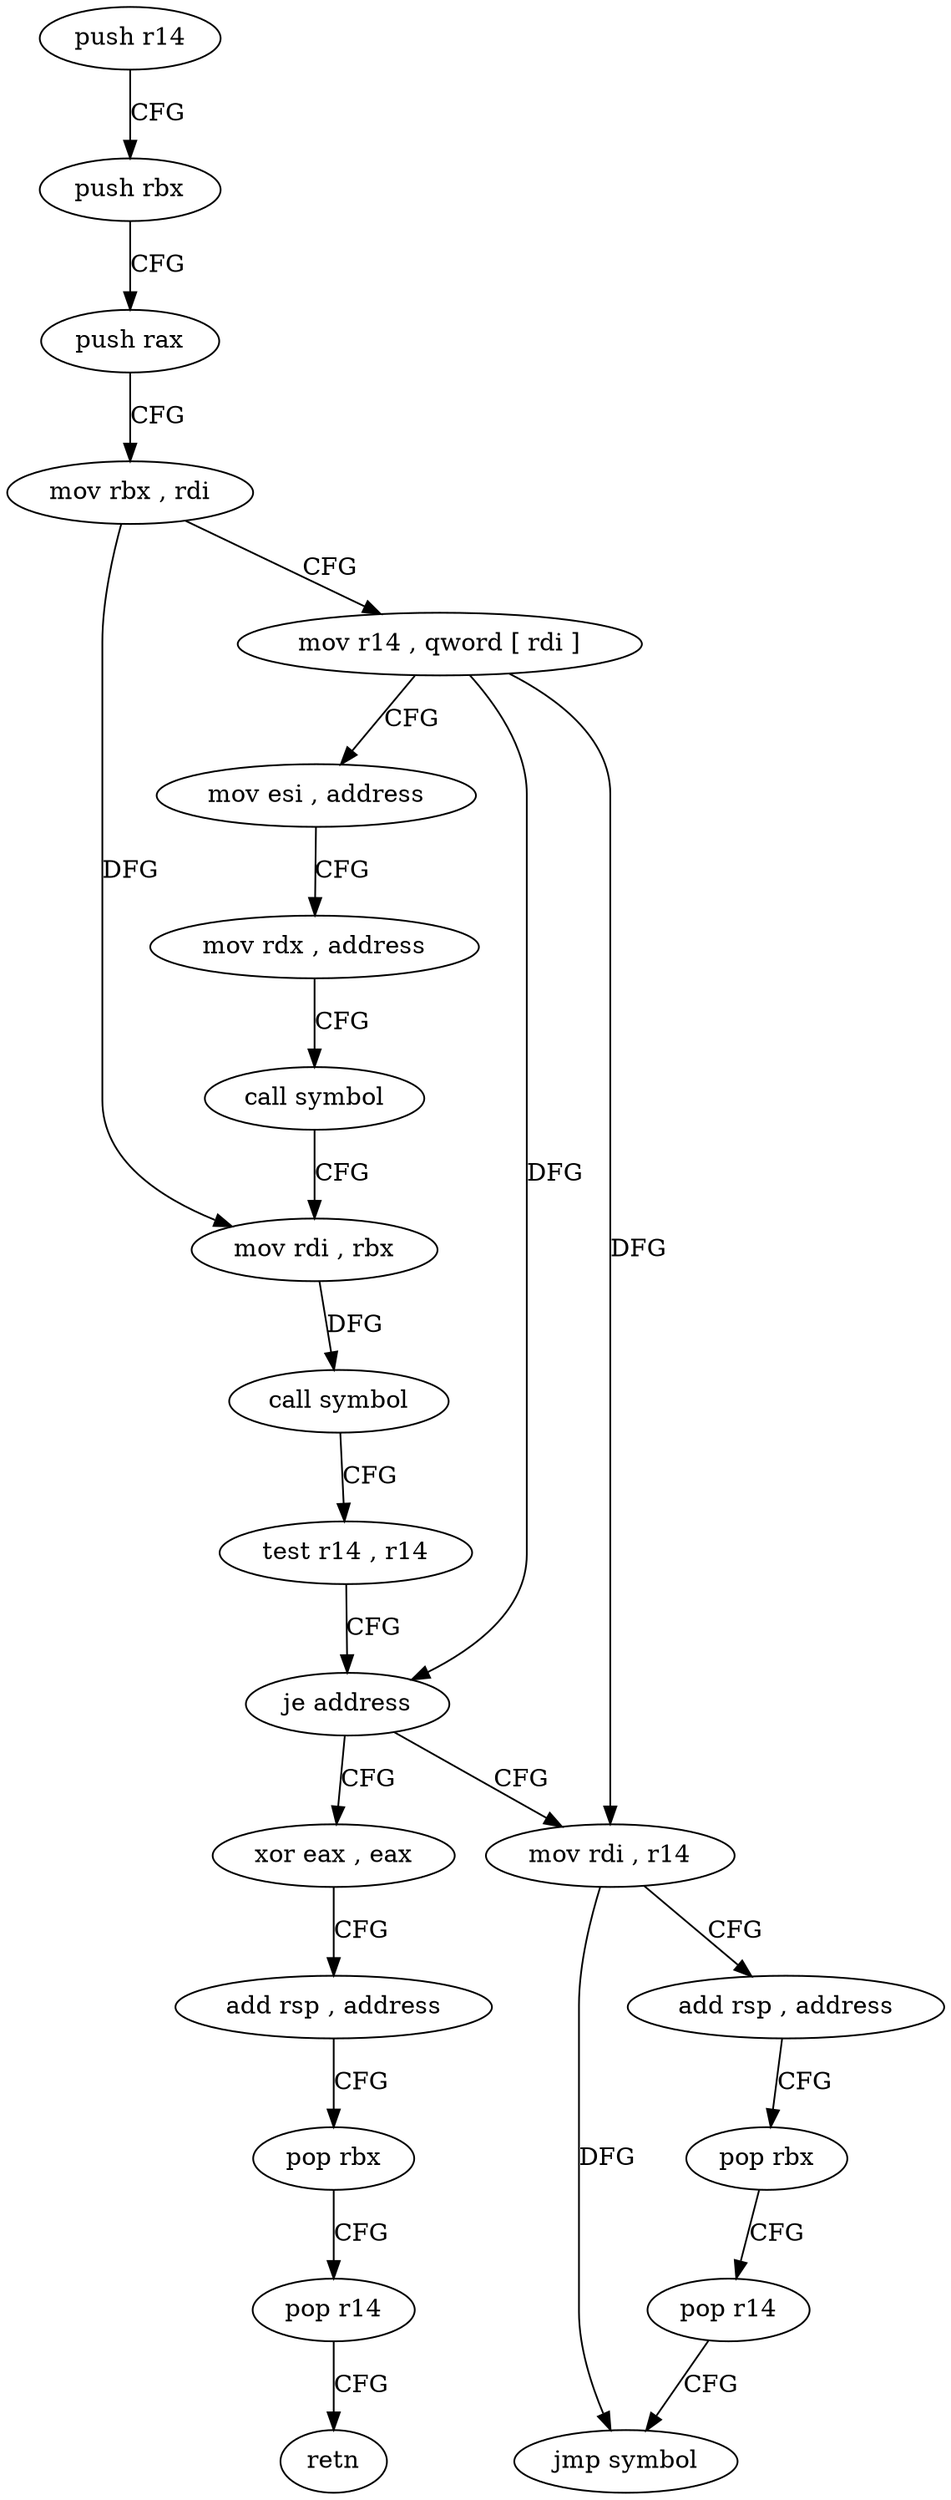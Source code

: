 digraph "func" {
"4224240" [label = "push r14" ]
"4224242" [label = "push rbx" ]
"4224243" [label = "push rax" ]
"4224244" [label = "mov rbx , rdi" ]
"4224247" [label = "mov r14 , qword [ rdi ]" ]
"4224250" [label = "mov esi , address" ]
"4224255" [label = "mov rdx , address" ]
"4224262" [label = "call symbol" ]
"4224267" [label = "mov rdi , rbx" ]
"4224270" [label = "call symbol" ]
"4224275" [label = "test r14 , r14" ]
"4224278" [label = "je address" ]
"4224295" [label = "xor eax , eax" ]
"4224280" [label = "mov rdi , r14" ]
"4224297" [label = "add rsp , address" ]
"4224301" [label = "pop rbx" ]
"4224302" [label = "pop r14" ]
"4224304" [label = "retn" ]
"4224283" [label = "add rsp , address" ]
"4224287" [label = "pop rbx" ]
"4224288" [label = "pop r14" ]
"4224290" [label = "jmp symbol" ]
"4224240" -> "4224242" [ label = "CFG" ]
"4224242" -> "4224243" [ label = "CFG" ]
"4224243" -> "4224244" [ label = "CFG" ]
"4224244" -> "4224247" [ label = "CFG" ]
"4224244" -> "4224267" [ label = "DFG" ]
"4224247" -> "4224250" [ label = "CFG" ]
"4224247" -> "4224278" [ label = "DFG" ]
"4224247" -> "4224280" [ label = "DFG" ]
"4224250" -> "4224255" [ label = "CFG" ]
"4224255" -> "4224262" [ label = "CFG" ]
"4224262" -> "4224267" [ label = "CFG" ]
"4224267" -> "4224270" [ label = "DFG" ]
"4224270" -> "4224275" [ label = "CFG" ]
"4224275" -> "4224278" [ label = "CFG" ]
"4224278" -> "4224295" [ label = "CFG" ]
"4224278" -> "4224280" [ label = "CFG" ]
"4224295" -> "4224297" [ label = "CFG" ]
"4224280" -> "4224283" [ label = "CFG" ]
"4224280" -> "4224290" [ label = "DFG" ]
"4224297" -> "4224301" [ label = "CFG" ]
"4224301" -> "4224302" [ label = "CFG" ]
"4224302" -> "4224304" [ label = "CFG" ]
"4224283" -> "4224287" [ label = "CFG" ]
"4224287" -> "4224288" [ label = "CFG" ]
"4224288" -> "4224290" [ label = "CFG" ]
}
